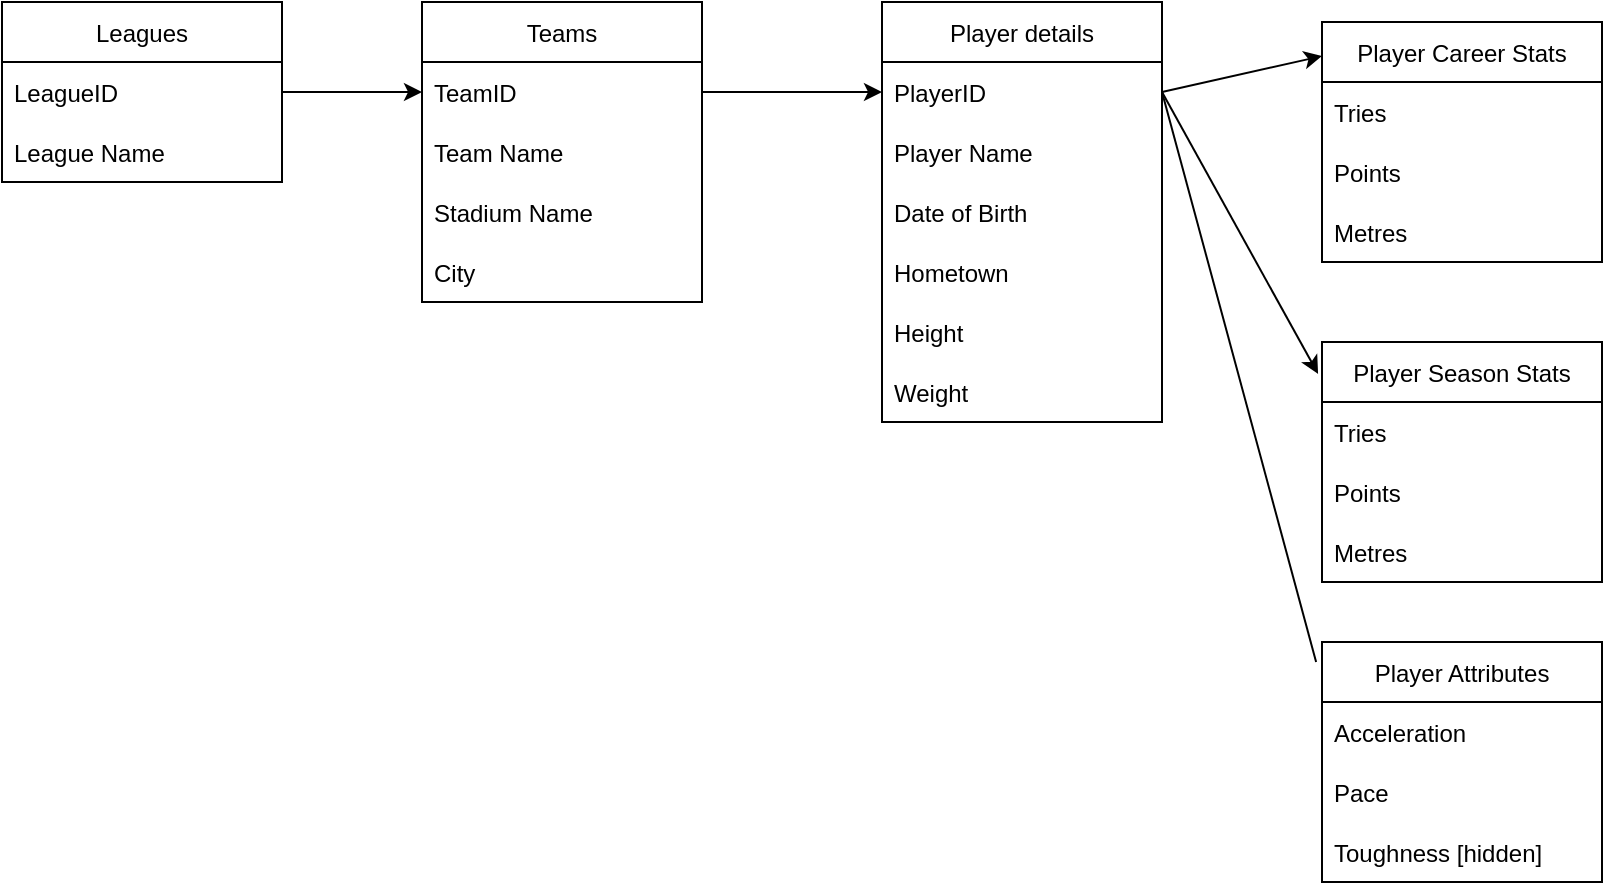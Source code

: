 <mxfile version="20.2.7" type="github">
  <diagram id="gLdUKq8vwv5WHcO5UCft" name="Page-1">
    <mxGraphModel dx="1422" dy="762" grid="1" gridSize="10" guides="1" tooltips="1" connect="1" arrows="1" fold="1" page="1" pageScale="1" pageWidth="850" pageHeight="1100" math="0" shadow="0">
      <root>
        <mxCell id="0" />
        <mxCell id="1" parent="0" />
        <mxCell id="mdNFzVVPg7gki5Aj-eh_-1" value="Leagues" style="swimlane;fontStyle=0;childLayout=stackLayout;horizontal=1;startSize=30;horizontalStack=0;resizeParent=1;resizeParentMax=0;resizeLast=0;collapsible=1;marginBottom=0;" parent="1" vertex="1">
          <mxGeometry x="40" y="80" width="140" height="90" as="geometry" />
        </mxCell>
        <mxCell id="mdNFzVVPg7gki5Aj-eh_-2" value="LeagueID" style="text;strokeColor=none;fillColor=none;align=left;verticalAlign=middle;spacingLeft=4;spacingRight=4;overflow=hidden;points=[[0,0.5],[1,0.5]];portConstraint=eastwest;rotatable=0;" parent="mdNFzVVPg7gki5Aj-eh_-1" vertex="1">
          <mxGeometry y="30" width="140" height="30" as="geometry" />
        </mxCell>
        <mxCell id="mdNFzVVPg7gki5Aj-eh_-3" value="League Name" style="text;strokeColor=none;fillColor=none;align=left;verticalAlign=middle;spacingLeft=4;spacingRight=4;overflow=hidden;points=[[0,0.5],[1,0.5]];portConstraint=eastwest;rotatable=0;" parent="mdNFzVVPg7gki5Aj-eh_-1" vertex="1">
          <mxGeometry y="60" width="140" height="30" as="geometry" />
        </mxCell>
        <mxCell id="iy9SlIFwNbIbYhlkTizT-1" value="Teams" style="swimlane;fontStyle=0;childLayout=stackLayout;horizontal=1;startSize=30;horizontalStack=0;resizeParent=1;resizeParentMax=0;resizeLast=0;collapsible=1;marginBottom=0;" vertex="1" parent="1">
          <mxGeometry x="250" y="80" width="140" height="150" as="geometry" />
        </mxCell>
        <mxCell id="iy9SlIFwNbIbYhlkTizT-2" value="TeamID" style="text;strokeColor=none;fillColor=none;align=left;verticalAlign=middle;spacingLeft=4;spacingRight=4;overflow=hidden;points=[[0,0.5],[1,0.5]];portConstraint=eastwest;rotatable=0;" vertex="1" parent="iy9SlIFwNbIbYhlkTizT-1">
          <mxGeometry y="30" width="140" height="30" as="geometry" />
        </mxCell>
        <mxCell id="iy9SlIFwNbIbYhlkTizT-3" value="Team Name" style="text;strokeColor=none;fillColor=none;align=left;verticalAlign=middle;spacingLeft=4;spacingRight=4;overflow=hidden;points=[[0,0.5],[1,0.5]];portConstraint=eastwest;rotatable=0;" vertex="1" parent="iy9SlIFwNbIbYhlkTizT-1">
          <mxGeometry y="60" width="140" height="30" as="geometry" />
        </mxCell>
        <mxCell id="iy9SlIFwNbIbYhlkTizT-4" value="Stadium Name" style="text;strokeColor=none;fillColor=none;align=left;verticalAlign=middle;spacingLeft=4;spacingRight=4;overflow=hidden;points=[[0,0.5],[1,0.5]];portConstraint=eastwest;rotatable=0;" vertex="1" parent="iy9SlIFwNbIbYhlkTizT-1">
          <mxGeometry y="90" width="140" height="30" as="geometry" />
        </mxCell>
        <mxCell id="iy9SlIFwNbIbYhlkTizT-6" value="City" style="text;strokeColor=none;fillColor=none;align=left;verticalAlign=middle;spacingLeft=4;spacingRight=4;overflow=hidden;points=[[0,0.5],[1,0.5]];portConstraint=eastwest;rotatable=0;" vertex="1" parent="iy9SlIFwNbIbYhlkTizT-1">
          <mxGeometry y="120" width="140" height="30" as="geometry" />
        </mxCell>
        <mxCell id="iy9SlIFwNbIbYhlkTizT-5" value="" style="endArrow=classic;html=1;rounded=0;exitX=1;exitY=0.5;exitDx=0;exitDy=0;entryX=0;entryY=0.5;entryDx=0;entryDy=0;" edge="1" parent="1" source="mdNFzVVPg7gki5Aj-eh_-2" target="iy9SlIFwNbIbYhlkTizT-2">
          <mxGeometry width="50" height="50" relative="1" as="geometry">
            <mxPoint x="320" y="420" as="sourcePoint" />
            <mxPoint x="370" y="370" as="targetPoint" />
          </mxGeometry>
        </mxCell>
        <mxCell id="iy9SlIFwNbIbYhlkTizT-7" value="Player details" style="swimlane;fontStyle=0;childLayout=stackLayout;horizontal=1;startSize=30;horizontalStack=0;resizeParent=1;resizeParentMax=0;resizeLast=0;collapsible=1;marginBottom=0;" vertex="1" parent="1">
          <mxGeometry x="480" y="80" width="140" height="210" as="geometry" />
        </mxCell>
        <mxCell id="iy9SlIFwNbIbYhlkTizT-8" value="PlayerID" style="text;strokeColor=none;fillColor=none;align=left;verticalAlign=middle;spacingLeft=4;spacingRight=4;overflow=hidden;points=[[0,0.5],[1,0.5]];portConstraint=eastwest;rotatable=0;" vertex="1" parent="iy9SlIFwNbIbYhlkTizT-7">
          <mxGeometry y="30" width="140" height="30" as="geometry" />
        </mxCell>
        <mxCell id="iy9SlIFwNbIbYhlkTizT-9" value="Player Name" style="text;strokeColor=none;fillColor=none;align=left;verticalAlign=middle;spacingLeft=4;spacingRight=4;overflow=hidden;points=[[0,0.5],[1,0.5]];portConstraint=eastwest;rotatable=0;" vertex="1" parent="iy9SlIFwNbIbYhlkTizT-7">
          <mxGeometry y="60" width="140" height="30" as="geometry" />
        </mxCell>
        <mxCell id="iy9SlIFwNbIbYhlkTizT-10" value="Date of Birth" style="text;strokeColor=none;fillColor=none;align=left;verticalAlign=middle;spacingLeft=4;spacingRight=4;overflow=hidden;points=[[0,0.5],[1,0.5]];portConstraint=eastwest;rotatable=0;" vertex="1" parent="iy9SlIFwNbIbYhlkTizT-7">
          <mxGeometry y="90" width="140" height="30" as="geometry" />
        </mxCell>
        <mxCell id="iy9SlIFwNbIbYhlkTizT-12" value="Hometown" style="text;strokeColor=none;fillColor=none;align=left;verticalAlign=middle;spacingLeft=4;spacingRight=4;overflow=hidden;points=[[0,0.5],[1,0.5]];portConstraint=eastwest;rotatable=0;" vertex="1" parent="iy9SlIFwNbIbYhlkTizT-7">
          <mxGeometry y="120" width="140" height="30" as="geometry" />
        </mxCell>
        <mxCell id="iy9SlIFwNbIbYhlkTizT-29" value="Height" style="text;strokeColor=none;fillColor=none;align=left;verticalAlign=middle;spacingLeft=4;spacingRight=4;overflow=hidden;points=[[0,0.5],[1,0.5]];portConstraint=eastwest;rotatable=0;" vertex="1" parent="iy9SlIFwNbIbYhlkTizT-7">
          <mxGeometry y="150" width="140" height="30" as="geometry" />
        </mxCell>
        <mxCell id="iy9SlIFwNbIbYhlkTizT-28" value="Weight" style="text;strokeColor=none;fillColor=none;align=left;verticalAlign=middle;spacingLeft=4;spacingRight=4;overflow=hidden;points=[[0,0.5],[1,0.5]];portConstraint=eastwest;rotatable=0;" vertex="1" parent="iy9SlIFwNbIbYhlkTizT-7">
          <mxGeometry y="180" width="140" height="30" as="geometry" />
        </mxCell>
        <mxCell id="iy9SlIFwNbIbYhlkTizT-11" value="" style="endArrow=classic;html=1;rounded=0;exitX=1;exitY=0.5;exitDx=0;exitDy=0;entryX=0;entryY=0.5;entryDx=0;entryDy=0;" edge="1" parent="1" source="iy9SlIFwNbIbYhlkTizT-2" target="iy9SlIFwNbIbYhlkTizT-8">
          <mxGeometry width="50" height="50" relative="1" as="geometry">
            <mxPoint x="320" y="420" as="sourcePoint" />
            <mxPoint x="370" y="370" as="targetPoint" />
          </mxGeometry>
        </mxCell>
        <mxCell id="iy9SlIFwNbIbYhlkTizT-13" value="Player Career Stats" style="swimlane;fontStyle=0;childLayout=stackLayout;horizontal=1;startSize=30;horizontalStack=0;resizeParent=1;resizeParentMax=0;resizeLast=0;collapsible=1;marginBottom=0;" vertex="1" parent="1">
          <mxGeometry x="700" y="90" width="140" height="120" as="geometry" />
        </mxCell>
        <mxCell id="iy9SlIFwNbIbYhlkTizT-14" value="Tries" style="text;strokeColor=none;fillColor=none;align=left;verticalAlign=middle;spacingLeft=4;spacingRight=4;overflow=hidden;points=[[0,0.5],[1,0.5]];portConstraint=eastwest;rotatable=0;" vertex="1" parent="iy9SlIFwNbIbYhlkTizT-13">
          <mxGeometry y="30" width="140" height="30" as="geometry" />
        </mxCell>
        <mxCell id="iy9SlIFwNbIbYhlkTizT-15" value="Points" style="text;strokeColor=none;fillColor=none;align=left;verticalAlign=middle;spacingLeft=4;spacingRight=4;overflow=hidden;points=[[0,0.5],[1,0.5]];portConstraint=eastwest;rotatable=0;" vertex="1" parent="iy9SlIFwNbIbYhlkTizT-13">
          <mxGeometry y="60" width="140" height="30" as="geometry" />
        </mxCell>
        <mxCell id="iy9SlIFwNbIbYhlkTizT-16" value="Metres" style="text;strokeColor=none;fillColor=none;align=left;verticalAlign=middle;spacingLeft=4;spacingRight=4;overflow=hidden;points=[[0,0.5],[1,0.5]];portConstraint=eastwest;rotatable=0;" vertex="1" parent="iy9SlIFwNbIbYhlkTizT-13">
          <mxGeometry y="90" width="140" height="30" as="geometry" />
        </mxCell>
        <mxCell id="iy9SlIFwNbIbYhlkTizT-17" value="" style="endArrow=classic;html=1;rounded=0;exitX=1;exitY=0.5;exitDx=0;exitDy=0;entryX=0;entryY=0.142;entryDx=0;entryDy=0;entryPerimeter=0;" edge="1" parent="1" source="iy9SlIFwNbIbYhlkTizT-8" target="iy9SlIFwNbIbYhlkTizT-13">
          <mxGeometry width="50" height="50" relative="1" as="geometry">
            <mxPoint x="320" y="420" as="sourcePoint" />
            <mxPoint x="370" y="370" as="targetPoint" />
          </mxGeometry>
        </mxCell>
        <mxCell id="iy9SlIFwNbIbYhlkTizT-18" value="Player Attributes" style="swimlane;fontStyle=0;childLayout=stackLayout;horizontal=1;startSize=30;horizontalStack=0;resizeParent=1;resizeParentMax=0;resizeLast=0;collapsible=1;marginBottom=0;" vertex="1" parent="1">
          <mxGeometry x="700" y="400" width="140" height="120" as="geometry" />
        </mxCell>
        <mxCell id="iy9SlIFwNbIbYhlkTizT-19" value="Acceleration" style="text;strokeColor=none;fillColor=none;align=left;verticalAlign=middle;spacingLeft=4;spacingRight=4;overflow=hidden;points=[[0,0.5],[1,0.5]];portConstraint=eastwest;rotatable=0;" vertex="1" parent="iy9SlIFwNbIbYhlkTizT-18">
          <mxGeometry y="30" width="140" height="30" as="geometry" />
        </mxCell>
        <mxCell id="iy9SlIFwNbIbYhlkTizT-20" value="Pace" style="text;strokeColor=none;fillColor=none;align=left;verticalAlign=middle;spacingLeft=4;spacingRight=4;overflow=hidden;points=[[0,0.5],[1,0.5]];portConstraint=eastwest;rotatable=0;" vertex="1" parent="iy9SlIFwNbIbYhlkTizT-18">
          <mxGeometry y="60" width="140" height="30" as="geometry" />
        </mxCell>
        <mxCell id="iy9SlIFwNbIbYhlkTizT-21" value="Toughness [hidden]" style="text;strokeColor=none;fillColor=none;align=left;verticalAlign=middle;spacingLeft=4;spacingRight=4;overflow=hidden;points=[[0,0.5],[1,0.5]];portConstraint=eastwest;rotatable=0;" vertex="1" parent="iy9SlIFwNbIbYhlkTizT-18">
          <mxGeometry y="90" width="140" height="30" as="geometry" />
        </mxCell>
        <mxCell id="iy9SlIFwNbIbYhlkTizT-22" value="Player Season Stats" style="swimlane;fontStyle=0;childLayout=stackLayout;horizontal=1;startSize=30;horizontalStack=0;resizeParent=1;resizeParentMax=0;resizeLast=0;collapsible=1;marginBottom=0;" vertex="1" parent="1">
          <mxGeometry x="700" y="250" width="140" height="120" as="geometry" />
        </mxCell>
        <mxCell id="iy9SlIFwNbIbYhlkTizT-23" value="Tries" style="text;strokeColor=none;fillColor=none;align=left;verticalAlign=middle;spacingLeft=4;spacingRight=4;overflow=hidden;points=[[0,0.5],[1,0.5]];portConstraint=eastwest;rotatable=0;" vertex="1" parent="iy9SlIFwNbIbYhlkTizT-22">
          <mxGeometry y="30" width="140" height="30" as="geometry" />
        </mxCell>
        <mxCell id="iy9SlIFwNbIbYhlkTizT-24" value="Points" style="text;strokeColor=none;fillColor=none;align=left;verticalAlign=middle;spacingLeft=4;spacingRight=4;overflow=hidden;points=[[0,0.5],[1,0.5]];portConstraint=eastwest;rotatable=0;" vertex="1" parent="iy9SlIFwNbIbYhlkTizT-22">
          <mxGeometry y="60" width="140" height="30" as="geometry" />
        </mxCell>
        <mxCell id="iy9SlIFwNbIbYhlkTizT-25" value="Metres" style="text;strokeColor=none;fillColor=none;align=left;verticalAlign=middle;spacingLeft=4;spacingRight=4;overflow=hidden;points=[[0,0.5],[1,0.5]];portConstraint=eastwest;rotatable=0;" vertex="1" parent="iy9SlIFwNbIbYhlkTizT-22">
          <mxGeometry y="90" width="140" height="30" as="geometry" />
        </mxCell>
        <mxCell id="iy9SlIFwNbIbYhlkTizT-27" value="" style="endArrow=classic;html=1;rounded=0;exitX=1;exitY=0.5;exitDx=0;exitDy=0;entryX=-0.014;entryY=0.133;entryDx=0;entryDy=0;entryPerimeter=0;" edge="1" parent="1" source="iy9SlIFwNbIbYhlkTizT-8" target="iy9SlIFwNbIbYhlkTizT-22">
          <mxGeometry width="50" height="50" relative="1" as="geometry">
            <mxPoint x="630" y="120" as="sourcePoint" />
            <mxPoint x="670" y="270" as="targetPoint" />
          </mxGeometry>
        </mxCell>
        <mxCell id="iy9SlIFwNbIbYhlkTizT-30" value="" style="endArrow=none;html=1;rounded=0;exitX=1;exitY=0.5;exitDx=0;exitDy=0;entryX=-0.021;entryY=0.083;entryDx=0;entryDy=0;entryPerimeter=0;" edge="1" parent="1" source="iy9SlIFwNbIbYhlkTizT-8" target="iy9SlIFwNbIbYhlkTizT-18">
          <mxGeometry width="50" height="50" relative="1" as="geometry">
            <mxPoint x="640" y="330" as="sourcePoint" />
            <mxPoint x="690" y="280" as="targetPoint" />
          </mxGeometry>
        </mxCell>
      </root>
    </mxGraphModel>
  </diagram>
</mxfile>
